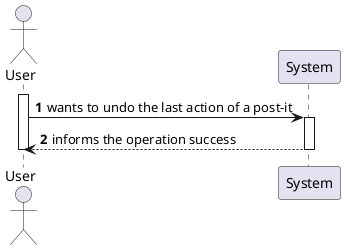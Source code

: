 @startuml US3008_SSD
autonumber

actor "User" as U
participant "System" as SYS

activate U

U -> SYS : wants to undo the last action of a post-it
activate SYS
SYS --> U : informs the operation success
deactivate SYS

deactivate U

@enduml
